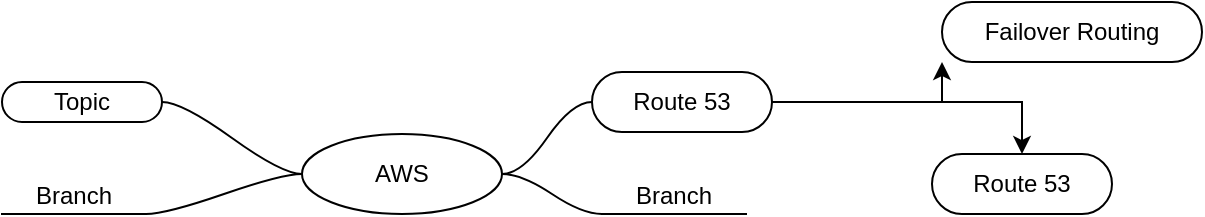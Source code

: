 <mxfile version="20.2.5" type="github">
  <diagram id="TU1ApuaFsVgMvRXNgRxH" name="Page-1">
    <mxGraphModel dx="1422" dy="737" grid="1" gridSize="10" guides="1" tooltips="1" connect="1" arrows="1" fold="1" page="1" pageScale="1" pageWidth="850" pageHeight="1100" math="0" shadow="0">
      <root>
        <mxCell id="0" />
        <mxCell id="1" parent="0" />
        <mxCell id="yTKWYfV0B1E2YiGgsahl-12" value="" style="edgeStyle=entityRelationEdgeStyle;startArrow=none;endArrow=none;segment=10;curved=1;rounded=0;" edge="1" parent="1" source="yTKWYfV0B1E2YiGgsahl-16" target="yTKWYfV0B1E2YiGgsahl-17">
          <mxGeometry relative="1" as="geometry" />
        </mxCell>
        <mxCell id="yTKWYfV0B1E2YiGgsahl-13" value="" style="edgeStyle=entityRelationEdgeStyle;startArrow=none;endArrow=none;segment=10;curved=1;rounded=0;" edge="1" parent="1" source="yTKWYfV0B1E2YiGgsahl-16" target="yTKWYfV0B1E2YiGgsahl-18">
          <mxGeometry relative="1" as="geometry" />
        </mxCell>
        <mxCell id="yTKWYfV0B1E2YiGgsahl-14" value="" style="edgeStyle=entityRelationEdgeStyle;startArrow=none;endArrow=none;segment=10;curved=1;rounded=0;" edge="1" parent="1" source="yTKWYfV0B1E2YiGgsahl-16" target="yTKWYfV0B1E2YiGgsahl-19">
          <mxGeometry relative="1" as="geometry" />
        </mxCell>
        <mxCell id="yTKWYfV0B1E2YiGgsahl-15" value="" style="edgeStyle=entityRelationEdgeStyle;startArrow=none;endArrow=none;segment=10;curved=1;rounded=0;" edge="1" parent="1" source="yTKWYfV0B1E2YiGgsahl-16" target="yTKWYfV0B1E2YiGgsahl-20">
          <mxGeometry relative="1" as="geometry" />
        </mxCell>
        <mxCell id="yTKWYfV0B1E2YiGgsahl-16" value="AWS" style="ellipse;whiteSpace=wrap;html=1;align=center;treeFolding=1;treeMoving=1;newEdgeStyle={&quot;edgeStyle&quot;:&quot;entityRelationEdgeStyle&quot;,&quot;startArrow&quot;:&quot;none&quot;,&quot;endArrow&quot;:&quot;none&quot;,&quot;segment&quot;:10,&quot;curved&quot;:1};" vertex="1" parent="1">
          <mxGeometry x="310" y="156" width="100" height="40" as="geometry" />
        </mxCell>
        <mxCell id="yTKWYfV0B1E2YiGgsahl-22" value="" style="edgeStyle=orthogonalEdgeStyle;rounded=0;orthogonalLoop=1;jettySize=auto;html=1;" edge="1" parent="1" source="yTKWYfV0B1E2YiGgsahl-17" target="yTKWYfV0B1E2YiGgsahl-21">
          <mxGeometry relative="1" as="geometry">
            <Array as="points">
              <mxPoint x="630" y="140" />
            </Array>
          </mxGeometry>
        </mxCell>
        <mxCell id="yTKWYfV0B1E2YiGgsahl-24" value="" style="edgeStyle=orthogonalEdgeStyle;rounded=0;orthogonalLoop=1;jettySize=auto;html=1;" edge="1" parent="1" source="yTKWYfV0B1E2YiGgsahl-17" target="yTKWYfV0B1E2YiGgsahl-23">
          <mxGeometry relative="1" as="geometry">
            <Array as="points">
              <mxPoint x="670" y="140" />
            </Array>
          </mxGeometry>
        </mxCell>
        <mxCell id="yTKWYfV0B1E2YiGgsahl-17" value="Route 53" style="whiteSpace=wrap;html=1;rounded=1;arcSize=50;align=center;verticalAlign=middle;strokeWidth=1;autosize=1;spacing=4;treeFolding=1;treeMoving=1;newEdgeStyle={&quot;edgeStyle&quot;:&quot;entityRelationEdgeStyle&quot;,&quot;startArrow&quot;:&quot;none&quot;,&quot;endArrow&quot;:&quot;none&quot;,&quot;segment&quot;:10,&quot;curved&quot;:1};" vertex="1" parent="1">
          <mxGeometry x="455" y="125" width="90" height="30" as="geometry" />
        </mxCell>
        <mxCell id="yTKWYfV0B1E2YiGgsahl-18" value="Branch" style="whiteSpace=wrap;html=1;shape=partialRectangle;top=0;left=0;bottom=1;right=0;points=[[0,1],[1,1]];fillColor=none;align=center;verticalAlign=bottom;routingCenterY=0.5;snapToPoint=1;autosize=1;treeFolding=1;treeMoving=1;newEdgeStyle={&quot;edgeStyle&quot;:&quot;entityRelationEdgeStyle&quot;,&quot;startArrow&quot;:&quot;none&quot;,&quot;endArrow&quot;:&quot;none&quot;,&quot;segment&quot;:10,&quot;curved&quot;:1};" vertex="1" parent="1">
          <mxGeometry x="460" y="170" width="72" height="26" as="geometry" />
        </mxCell>
        <mxCell id="yTKWYfV0B1E2YiGgsahl-19" value="Topic" style="whiteSpace=wrap;html=1;rounded=1;arcSize=50;align=center;verticalAlign=middle;strokeWidth=1;autosize=1;spacing=4;treeFolding=1;treeMoving=1;newEdgeStyle={&quot;edgeStyle&quot;:&quot;entityRelationEdgeStyle&quot;,&quot;startArrow&quot;:&quot;none&quot;,&quot;endArrow&quot;:&quot;none&quot;,&quot;segment&quot;:10,&quot;curved&quot;:1};" vertex="1" parent="1">
          <mxGeometry x="160" y="130" width="80" height="20" as="geometry" />
        </mxCell>
        <mxCell id="yTKWYfV0B1E2YiGgsahl-20" value="Branch" style="whiteSpace=wrap;html=1;shape=partialRectangle;top=0;left=0;bottom=1;right=0;points=[[0,1],[1,1]];fillColor=none;align=center;verticalAlign=bottom;routingCenterY=0.5;snapToPoint=1;autosize=1;treeFolding=1;treeMoving=1;newEdgeStyle={&quot;edgeStyle&quot;:&quot;entityRelationEdgeStyle&quot;,&quot;startArrow&quot;:&quot;none&quot;,&quot;endArrow&quot;:&quot;none&quot;,&quot;segment&quot;:10,&quot;curved&quot;:1};" vertex="1" parent="1">
          <mxGeometry x="160" y="170" width="72" height="26" as="geometry" />
        </mxCell>
        <mxCell id="yTKWYfV0B1E2YiGgsahl-21" value="Failover Routing" style="whiteSpace=wrap;html=1;rounded=1;arcSize=50;align=center;verticalAlign=middle;strokeWidth=1;autosize=1;spacing=4;treeFolding=1;treeMoving=1;newEdgeStyle={&quot;edgeStyle&quot;:&quot;entityRelationEdgeStyle&quot;,&quot;startArrow&quot;:&quot;none&quot;,&quot;endArrow&quot;:&quot;none&quot;,&quot;segment&quot;:10,&quot;curved&quot;:1};" vertex="1" parent="1">
          <mxGeometry x="630" y="90" width="130" height="30" as="geometry" />
        </mxCell>
        <mxCell id="yTKWYfV0B1E2YiGgsahl-23" value="Route 53" style="whiteSpace=wrap;html=1;rounded=1;arcSize=50;align=center;verticalAlign=middle;strokeWidth=1;autosize=1;spacing=4;treeFolding=1;treeMoving=1;newEdgeStyle={&quot;edgeStyle&quot;:&quot;entityRelationEdgeStyle&quot;,&quot;startArrow&quot;:&quot;none&quot;,&quot;endArrow&quot;:&quot;none&quot;,&quot;segment&quot;:10,&quot;curved&quot;:1};" vertex="1" parent="1">
          <mxGeometry x="625" y="166" width="90" height="30" as="geometry" />
        </mxCell>
      </root>
    </mxGraphModel>
  </diagram>
</mxfile>
